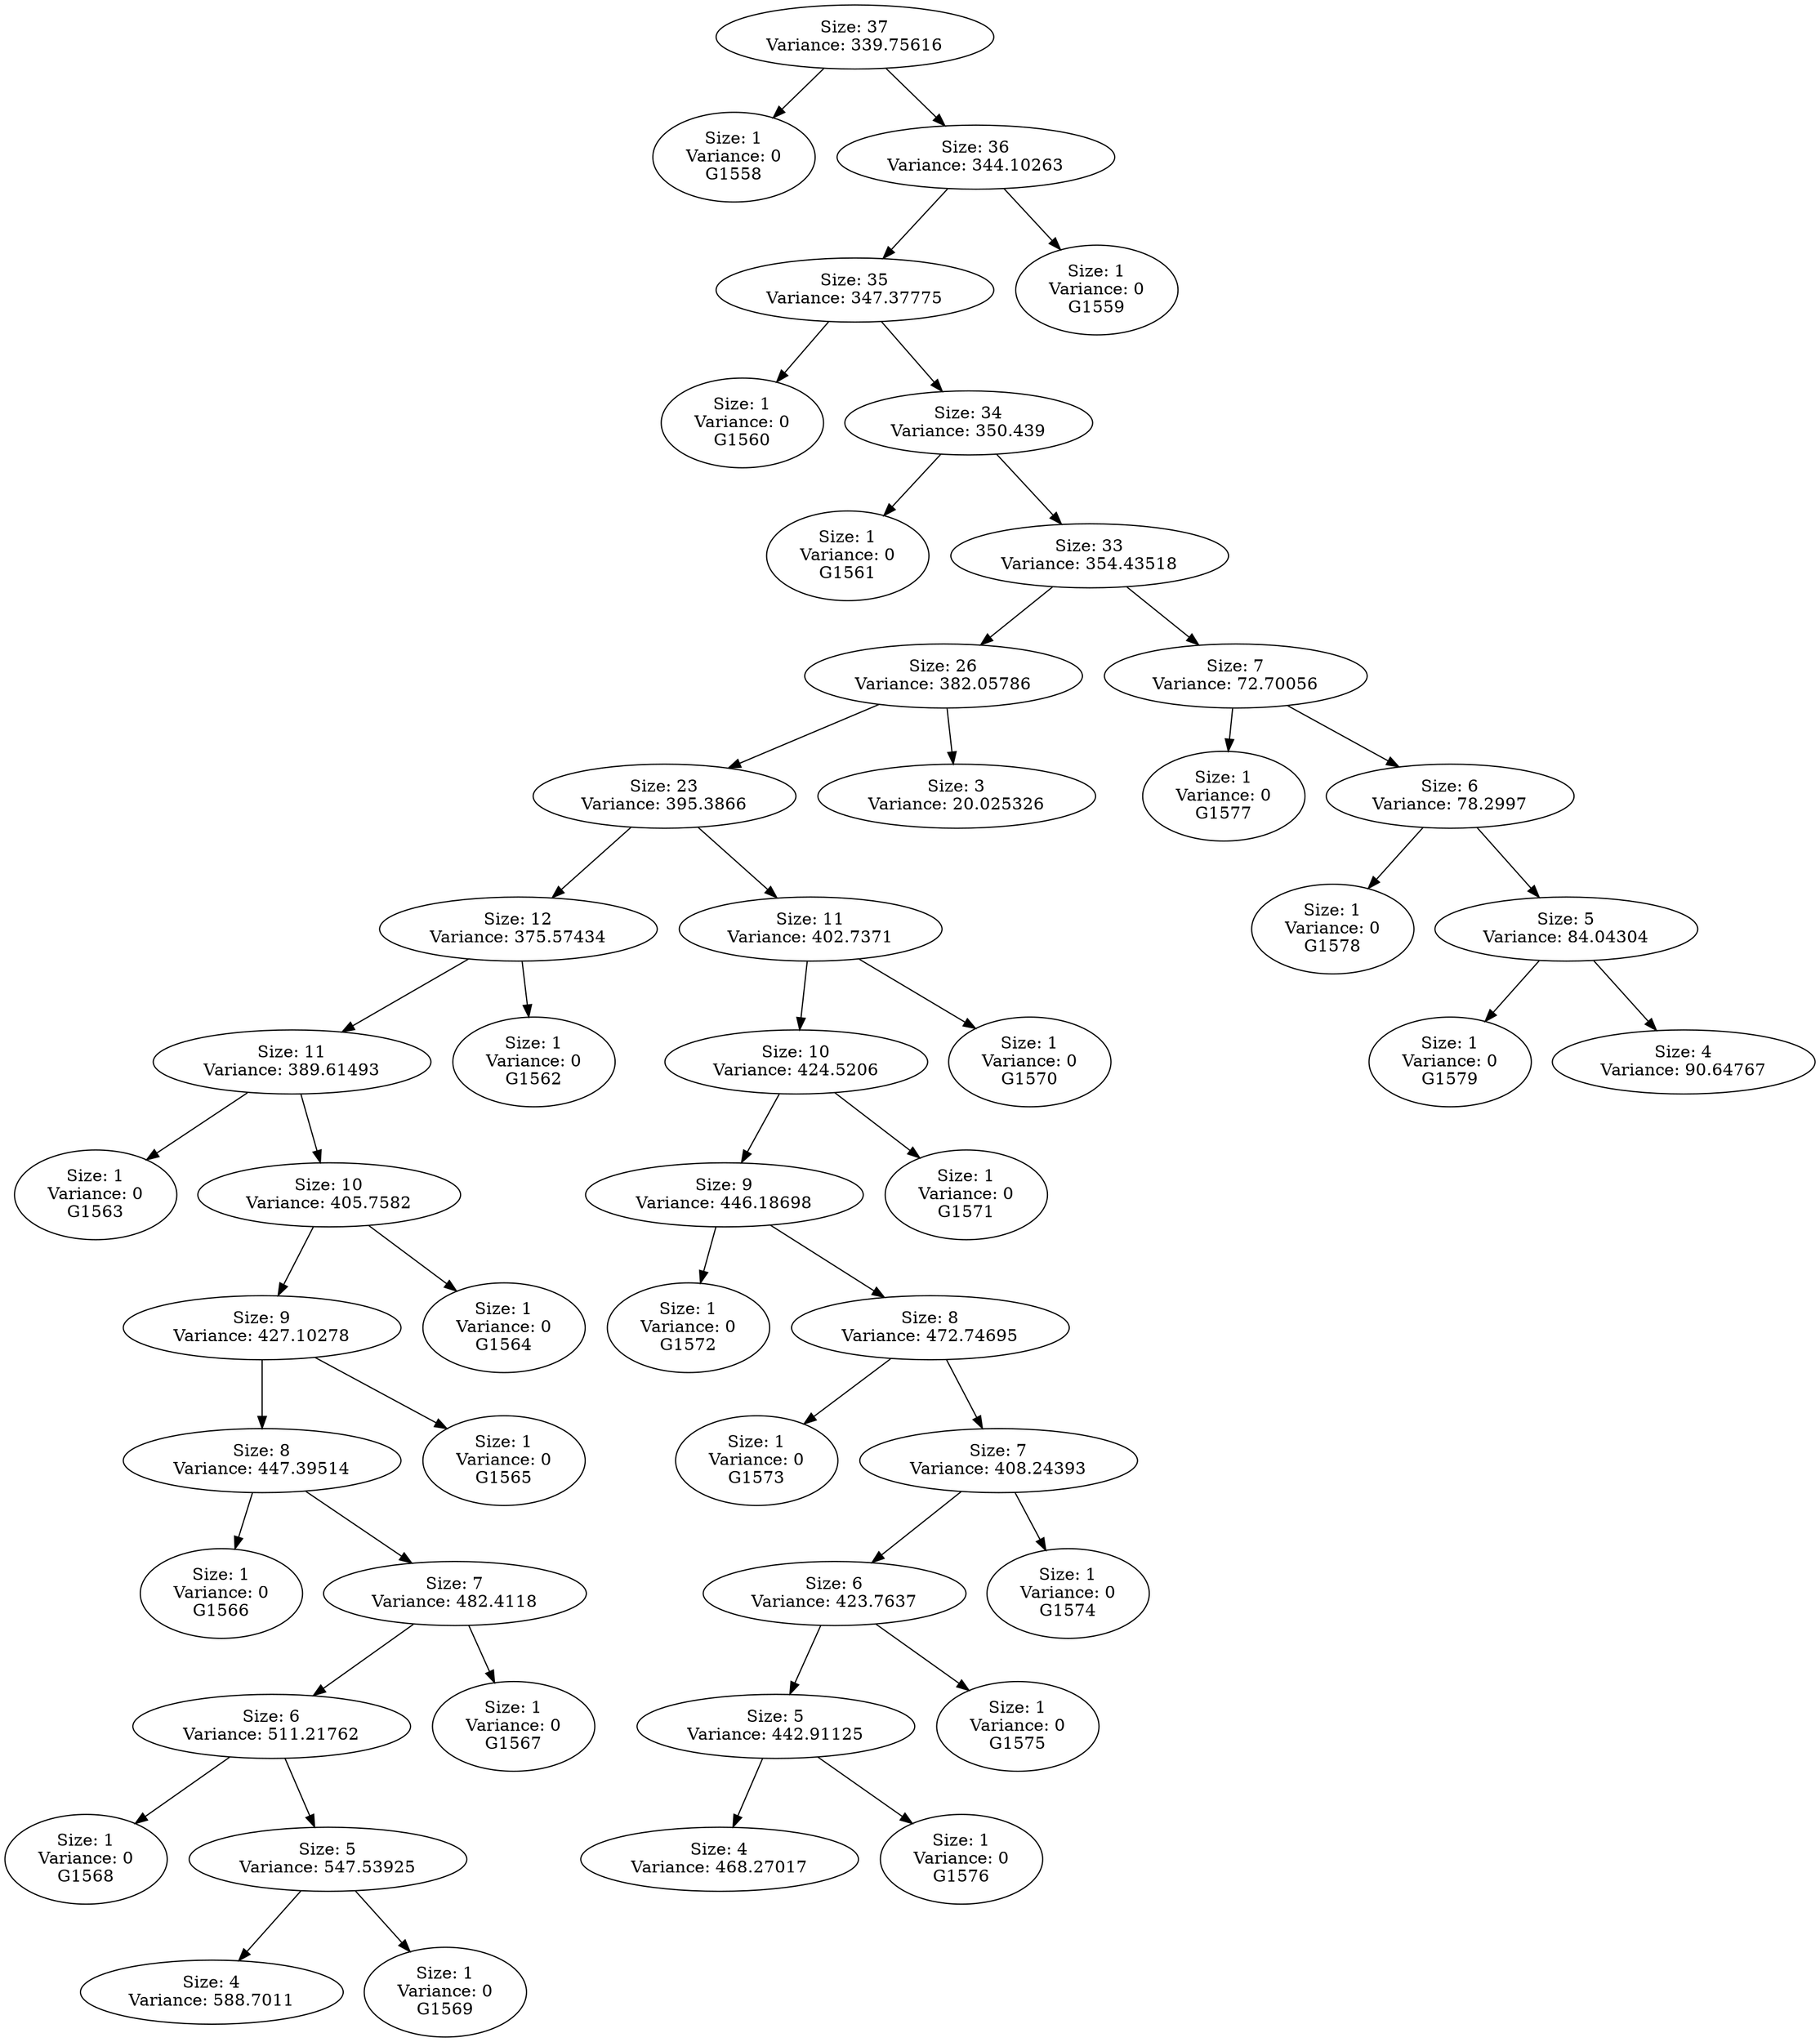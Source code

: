 DIGRAPH G {
"Size: 37\nVariance: 339.75616" -> "Size: 1\nVariance: 0\nG1558" L=0;
"Size: 37\nVariance: 339.75616" -> "Size: 36\nVariance: 344.10263" L=0;
"Size: 36\nVariance: 344.10263" -> "Size: 35\nVariance: 347.37775" L=1;
"Size: 36\nVariance: 344.10263" -> "Size: 1\nVariance: 0\nG1559" L=1;
"Size: 35\nVariance: 347.37775" -> "Size: 1\nVariance: 0\nG1560" L=2;
"Size: 35\nVariance: 347.37775" -> "Size: 34\nVariance: 350.439" L=2;
"Size: 34\nVariance: 350.439" -> "Size: 1\nVariance: 0\nG1561" L=3;
"Size: 34\nVariance: 350.439" -> "Size: 33\nVariance: 354.43518" L=3;
"Size: 33\nVariance: 354.43518" -> "Size: 26\nVariance: 382.05786" L=4;
"Size: 33\nVariance: 354.43518" -> "Size: 7\nVariance: 72.70056" L=4;
"Size: 26\nVariance: 382.05786" -> "Size: 23\nVariance: 395.3866" L=5;
"Size: 26\nVariance: 382.05786" -> "Size: 3\nVariance: 20.025326" L=5;
"Size: 23\nVariance: 395.3866" -> "Size: 12\nVariance: 375.57434" L=6;
"Size: 23\nVariance: 395.3866" -> "Size: 11\nVariance: 402.7371" L=6;
"Size: 12\nVariance: 375.57434" -> "Size: 11\nVariance: 389.61493" L=7;
"Size: 12\nVariance: 375.57434" -> "Size: 1\nVariance: 0\nG1562" L=7;
"Size: 11\nVariance: 389.61493" -> "Size: 1\nVariance: 0\nG1563" L=8;
"Size: 11\nVariance: 389.61493" -> "Size: 10\nVariance: 405.7582" L=8;
"Size: 10\nVariance: 405.7582" -> "Size: 9\nVariance: 427.10278" L=9;
"Size: 10\nVariance: 405.7582" -> "Size: 1\nVariance: 0\nG1564" L=9;
"Size: 9\nVariance: 427.10278" -> "Size: 8\nVariance: 447.39514" L=10;
"Size: 9\nVariance: 427.10278" -> "Size: 1\nVariance: 0\nG1565" L=10;
"Size: 8\nVariance: 447.39514" -> "Size: 1\nVariance: 0\nG1566" L=11;
"Size: 8\nVariance: 447.39514" -> "Size: 7\nVariance: 482.4118" L=11;
"Size: 7\nVariance: 482.4118" -> "Size: 6\nVariance: 511.21762" L=12;
"Size: 7\nVariance: 482.4118" -> "Size: 1\nVariance: 0\nG1567" L=12;
"Size: 6\nVariance: 511.21762" -> "Size: 1\nVariance: 0\nG1568" L=13;
"Size: 6\nVariance: 511.21762" -> "Size: 5\nVariance: 547.53925" L=13;
"Size: 5\nVariance: 547.53925" -> "Size: 4\nVariance: 588.7011" L=14;
"Size: 5\nVariance: 547.53925" -> "Size: 1\nVariance: 0\nG1569" L=14;
"Size: 11\nVariance: 402.7371" -> "Size: 10\nVariance: 424.5206" L=7;
"Size: 11\nVariance: 402.7371" -> "Size: 1\nVariance: 0\nG1570" L=7;
"Size: 10\nVariance: 424.5206" -> "Size: 9\nVariance: 446.18698" L=8;
"Size: 10\nVariance: 424.5206" -> "Size: 1\nVariance: 0\nG1571" L=8;
"Size: 9\nVariance: 446.18698" -> "Size: 1\nVariance: 0\nG1572" L=9;
"Size: 9\nVariance: 446.18698" -> "Size: 8\nVariance: 472.74695" L=9;
"Size: 8\nVariance: 472.74695" -> "Size: 1\nVariance: 0\nG1573" L=10;
"Size: 8\nVariance: 472.74695" -> "Size: 7\nVariance: 408.24393" L=10;
"Size: 7\nVariance: 408.24393" -> "Size: 6\nVariance: 423.7637" L=11;
"Size: 7\nVariance: 408.24393" -> "Size: 1\nVariance: 0\nG1574" L=11;
"Size: 6\nVariance: 423.7637" -> "Size: 5\nVariance: 442.91125" L=12;
"Size: 6\nVariance: 423.7637" -> "Size: 1\nVariance: 0\nG1575" L=12;
"Size: 5\nVariance: 442.91125" -> "Size: 4\nVariance: 468.27017" L=13;
"Size: 5\nVariance: 442.91125" -> "Size: 1\nVariance: 0\nG1576" L=13;
"Size: 7\nVariance: 72.70056" -> "Size: 1\nVariance: 0\nG1577" L=5;
"Size: 7\nVariance: 72.70056" -> "Size: 6\nVariance: 78.2997" L=5;
"Size: 6\nVariance: 78.2997" -> "Size: 1\nVariance: 0\nG1578" L=6;
"Size: 6\nVariance: 78.2997" -> "Size: 5\nVariance: 84.04304" L=6;
"Size: 5\nVariance: 84.04304" -> "Size: 1\nVariance: 0\nG1579" L=7;
"Size: 5\nVariance: 84.04304" -> "Size: 4\nVariance: 90.64767" L=7;
}
